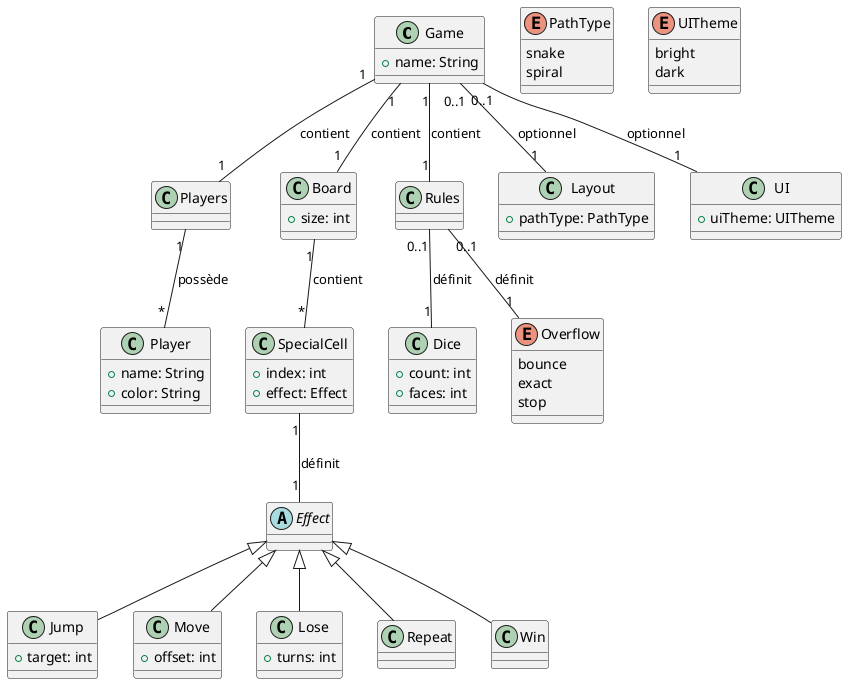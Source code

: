 @startuml
' Métamodèle ajusté pour la grammaire Langium fournie

class Game {
  +name: String
}

class Players {
}

class Player {
  +name: String
  +color: String
}

class Board {
  +size: int
}

class SpecialCell {
  +index: int
  +effect: Effect
}

abstract class Effect {
}

class Jump {
  +target: int
}
class Move {
  +offset: int
}
class Lose {
  +turns: int
}
class Repeat {
}
class Win {
}


class Rules {
}

class Dice {
  +count: int
  +faces: int
}

enum Overflow {
  bounce
  exact
  stop
}

class Layout {
  +pathType: PathType
}

enum PathType {
  snake
  spiral
}

class UI {
  +uiTheme: UITheme
}

enum UITheme {
  bright
  dark
}

' Relations
Game "1" -- "1" Players : contient
Players "1" -- "*" Player : possède

Game "1" -- "1" Board : contient
Board "1" -- "*" SpecialCell : contient

Game "1" -- "1" Rules : contient
Rules "0..1" -- "1" Dice : définit
Rules "0..1" -- "1" Overflow : définit

SpecialCell "1" -- "1" Effect : définit

Effect <|-- Jump
Effect <|-- Move
Effect <|-- Lose
Effect <|-- Repeat
Effect <|-- Win

Game "0..1" -- "1" Layout : optionnel
Game "0..1" -- "1" UI : optionnel

@enduml
